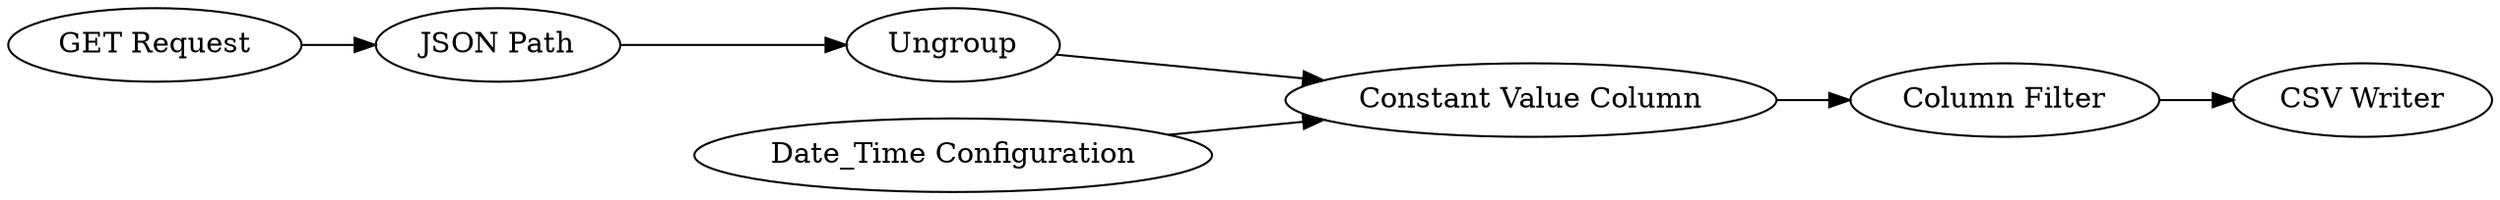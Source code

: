 digraph {
	1 [label="GET Request"]
	211 [label=Ungroup]
	212 [label="JSON Path"]
	213 [label="Constant Value Column"]
	214 [label="Date_Time Configuration"]
	215 [label="CSV Writer"]
	217 [label="Column Filter"]
	1 -> 212
	211 -> 213
	212 -> 211
	213 -> 217
	214 -> 213
	217 -> 215
	rankdir=LR
}
